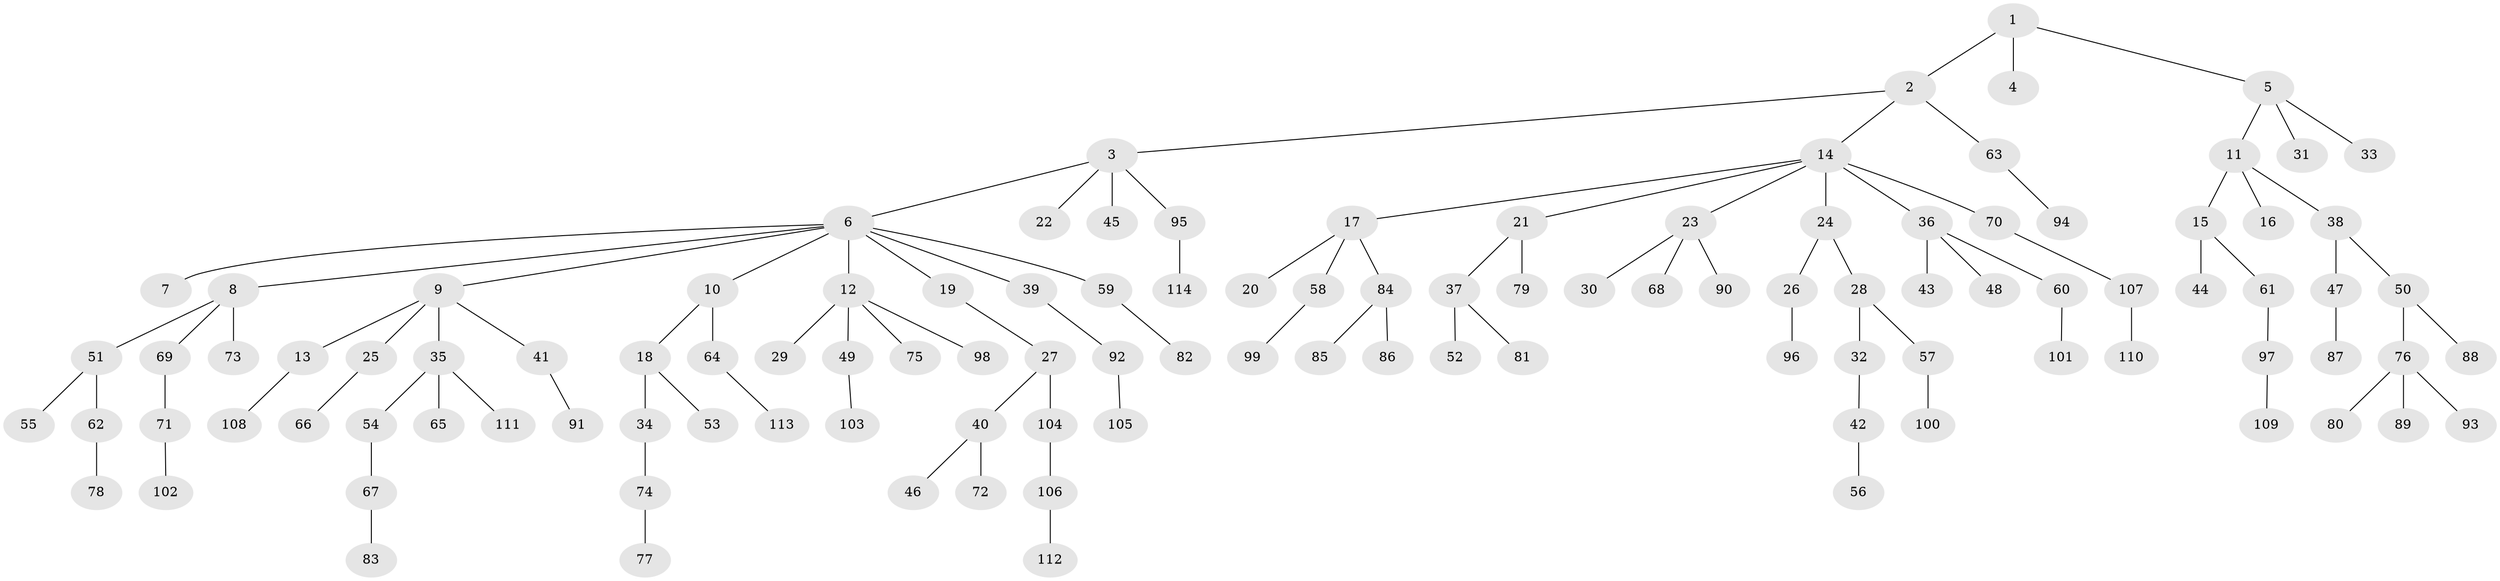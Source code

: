 // coarse degree distribution, {2: 0.22807017543859648, 3: 0.19298245614035087, 1: 0.5087719298245614, 5: 0.017543859649122806, 4: 0.017543859649122806, 7: 0.017543859649122806, 8: 0.017543859649122806}
// Generated by graph-tools (version 1.1) at 2025/37/03/04/25 23:37:22]
// undirected, 114 vertices, 113 edges
graph export_dot {
  node [color=gray90,style=filled];
  1;
  2;
  3;
  4;
  5;
  6;
  7;
  8;
  9;
  10;
  11;
  12;
  13;
  14;
  15;
  16;
  17;
  18;
  19;
  20;
  21;
  22;
  23;
  24;
  25;
  26;
  27;
  28;
  29;
  30;
  31;
  32;
  33;
  34;
  35;
  36;
  37;
  38;
  39;
  40;
  41;
  42;
  43;
  44;
  45;
  46;
  47;
  48;
  49;
  50;
  51;
  52;
  53;
  54;
  55;
  56;
  57;
  58;
  59;
  60;
  61;
  62;
  63;
  64;
  65;
  66;
  67;
  68;
  69;
  70;
  71;
  72;
  73;
  74;
  75;
  76;
  77;
  78;
  79;
  80;
  81;
  82;
  83;
  84;
  85;
  86;
  87;
  88;
  89;
  90;
  91;
  92;
  93;
  94;
  95;
  96;
  97;
  98;
  99;
  100;
  101;
  102;
  103;
  104;
  105;
  106;
  107;
  108;
  109;
  110;
  111;
  112;
  113;
  114;
  1 -- 2;
  1 -- 4;
  1 -- 5;
  2 -- 3;
  2 -- 14;
  2 -- 63;
  3 -- 6;
  3 -- 22;
  3 -- 45;
  3 -- 95;
  5 -- 11;
  5 -- 31;
  5 -- 33;
  6 -- 7;
  6 -- 8;
  6 -- 9;
  6 -- 10;
  6 -- 12;
  6 -- 19;
  6 -- 39;
  6 -- 59;
  8 -- 51;
  8 -- 69;
  8 -- 73;
  9 -- 13;
  9 -- 25;
  9 -- 35;
  9 -- 41;
  10 -- 18;
  10 -- 64;
  11 -- 15;
  11 -- 16;
  11 -- 38;
  12 -- 29;
  12 -- 49;
  12 -- 75;
  12 -- 98;
  13 -- 108;
  14 -- 17;
  14 -- 21;
  14 -- 23;
  14 -- 24;
  14 -- 36;
  14 -- 70;
  15 -- 44;
  15 -- 61;
  17 -- 20;
  17 -- 58;
  17 -- 84;
  18 -- 34;
  18 -- 53;
  19 -- 27;
  21 -- 37;
  21 -- 79;
  23 -- 30;
  23 -- 68;
  23 -- 90;
  24 -- 26;
  24 -- 28;
  25 -- 66;
  26 -- 96;
  27 -- 40;
  27 -- 104;
  28 -- 32;
  28 -- 57;
  32 -- 42;
  34 -- 74;
  35 -- 54;
  35 -- 65;
  35 -- 111;
  36 -- 43;
  36 -- 48;
  36 -- 60;
  37 -- 52;
  37 -- 81;
  38 -- 47;
  38 -- 50;
  39 -- 92;
  40 -- 46;
  40 -- 72;
  41 -- 91;
  42 -- 56;
  47 -- 87;
  49 -- 103;
  50 -- 76;
  50 -- 88;
  51 -- 55;
  51 -- 62;
  54 -- 67;
  57 -- 100;
  58 -- 99;
  59 -- 82;
  60 -- 101;
  61 -- 97;
  62 -- 78;
  63 -- 94;
  64 -- 113;
  67 -- 83;
  69 -- 71;
  70 -- 107;
  71 -- 102;
  74 -- 77;
  76 -- 80;
  76 -- 89;
  76 -- 93;
  84 -- 85;
  84 -- 86;
  92 -- 105;
  95 -- 114;
  97 -- 109;
  104 -- 106;
  106 -- 112;
  107 -- 110;
}
